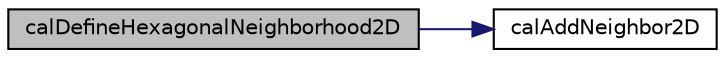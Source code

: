digraph "calDefineHexagonalNeighborhood2D"
{
  edge [fontname="Helvetica",fontsize="10",labelfontname="Helvetica",labelfontsize="10"];
  node [fontname="Helvetica",fontsize="10",shape=record];
  rankdir="LR";
  Node1 [label="calDefineHexagonalNeighborhood2D",height=0.2,width=0.4,color="black", fillcolor="grey75", style="filled" fontcolor="black"];
  Node1 -> Node2 [color="midnightblue",fontsize="10",style="solid",fontname="Helvetica"];
  Node2 [label="calAddNeighbor2D",height=0.2,width=0.4,color="black", fillcolor="white", style="filled",URL="$cal2_d_8c.html#aefa00a4ef2f35896b0f5f837aa351cf8",tooltip="Adds a neighbour to CALModel2D::X and updates the value of CALModel2D::sizeof_X. "];
}
